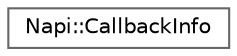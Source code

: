 digraph "Graphical Class Hierarchy"
{
 // LATEX_PDF_SIZE
  bgcolor="transparent";
  edge [fontname=Helvetica,fontsize=10,labelfontname=Helvetica,labelfontsize=10];
  node [fontname=Helvetica,fontsize=10,shape=box,height=0.2,width=0.4];
  rankdir="LR";
  Node0 [id="Node000000",label="Napi::CallbackInfo",height=0.2,width=0.4,color="grey40", fillcolor="white", style="filled",URL="$class_napi_1_1_callback_info.html",tooltip=" "];
}
